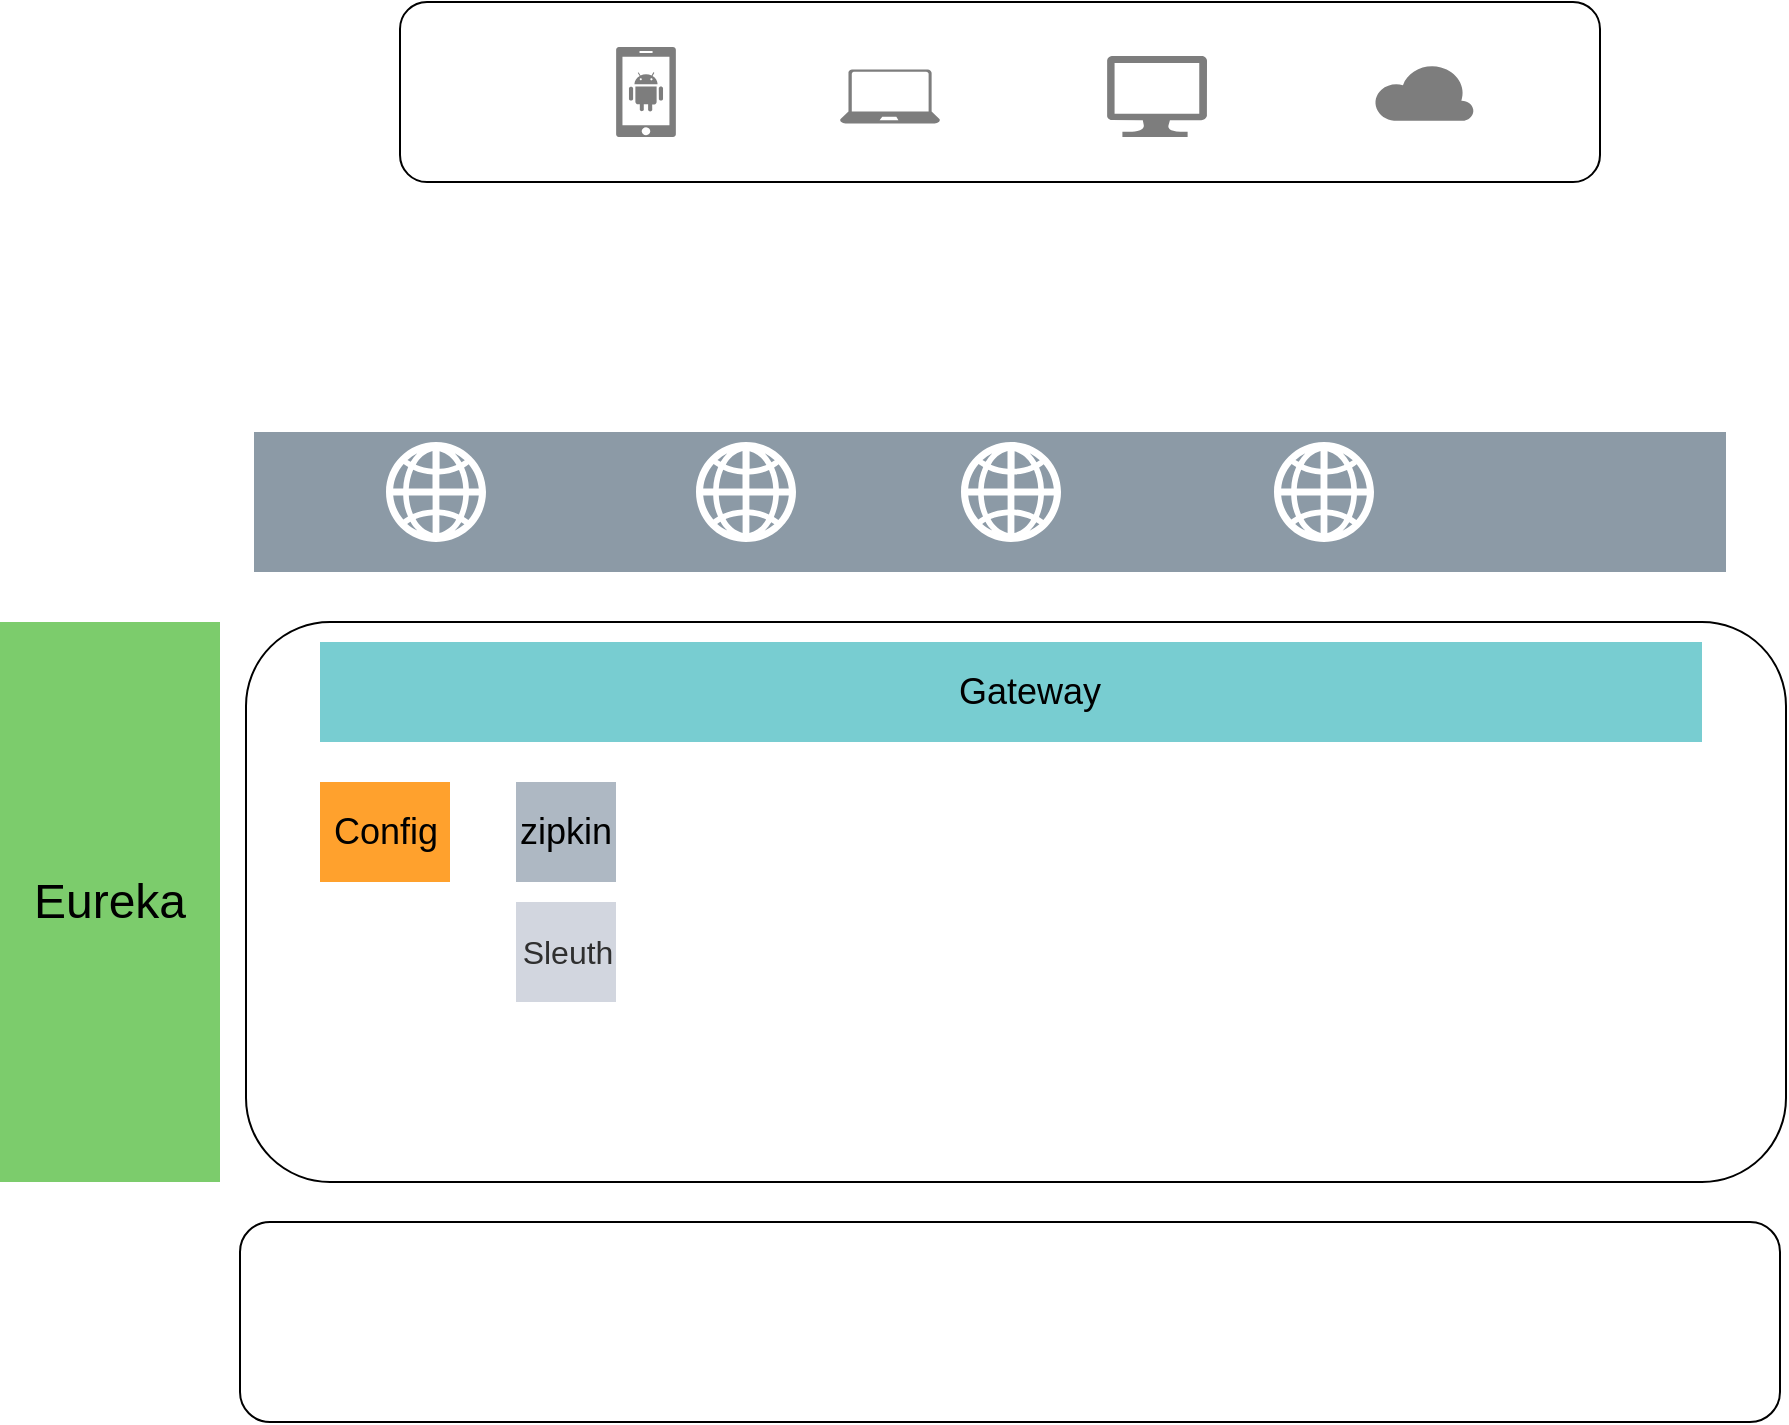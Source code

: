 <mxfile version="11.1.4" type="github"><diagram id="v8tEMBruYqLaCOX4JxVR" name="第 1 页"><mxGraphModel dx="1278" dy="963" grid="1" gridSize="10" guides="1" tooltips="1" connect="1" arrows="1" fold="1" page="0" pageScale="1" pageWidth="827" pageHeight="1169" math="0" shadow="0"><root><mxCell id="0"/><mxCell id="1" parent="0"/><mxCell id="xNqTVcQY3cN-z2WTHs8R-47" value="" style="fillColor=#8C9AA6;strokeColor=none;" vertex="1" parent="1"><mxGeometry x="377" y="205" width="736" height="70" as="geometry"/></mxCell><mxCell id="xNqTVcQY3cN-z2WTHs8R-6" value="" style="rounded=1;whiteSpace=wrap;html=1;" vertex="1" parent="1"><mxGeometry x="373" y="300" width="770" height="280" as="geometry"/></mxCell><mxCell id="xNqTVcQY3cN-z2WTHs8R-21" value="" style="group" vertex="1" connectable="0" parent="1"><mxGeometry x="450" y="-10" width="600" height="90" as="geometry"/></mxCell><mxCell id="xNqTVcQY3cN-z2WTHs8R-19" value="" style="group" vertex="1" connectable="0" parent="xNqTVcQY3cN-z2WTHs8R-21"><mxGeometry width="600" height="90" as="geometry"/></mxCell><mxCell id="xNqTVcQY3cN-z2WTHs8R-5" value="" style="rounded=1;whiteSpace=wrap;html=1;" vertex="1" parent="xNqTVcQY3cN-z2WTHs8R-19"><mxGeometry width="600" height="90" as="geometry"/></mxCell><mxCell id="xNqTVcQY3cN-z2WTHs8R-15" value="" style="pointerEvents=1;shadow=0;dashed=0;html=1;strokeColor=none;labelPosition=center;verticalLabelPosition=bottom;verticalAlign=top;align=center;shape=mxgraph.mscae.enterprise.android_phone;fillColor=#7D7D7D;" vertex="1" parent="xNqTVcQY3cN-z2WTHs8R-19"><mxGeometry x="108" y="22.5" width="30" height="45" as="geometry"/></mxCell><mxCell id="xNqTVcQY3cN-z2WTHs8R-16" value="" style="pointerEvents=1;shadow=0;dashed=0;html=1;strokeColor=none;labelPosition=center;verticalLabelPosition=bottom;verticalAlign=top;align=center;shape=mxgraph.azure.laptop;fillColor=#7D7D7D;" vertex="1" parent="xNqTVcQY3cN-z2WTHs8R-19"><mxGeometry x="220" y="33.75" width="50" height="27" as="geometry"/></mxCell><mxCell id="xNqTVcQY3cN-z2WTHs8R-17" value="" style="pointerEvents=1;shadow=0;dashed=0;html=1;strokeColor=none;labelPosition=center;verticalLabelPosition=bottom;verticalAlign=top;align=center;shape=mxgraph.azure.cloud;fillColor=#7D7D7D;" vertex="1" parent="xNqTVcQY3cN-z2WTHs8R-19"><mxGeometry x="487" y="30.6" width="50" height="28.8" as="geometry"/></mxCell><mxCell id="xNqTVcQY3cN-z2WTHs8R-20" value="" style="pointerEvents=1;shadow=0;dashed=0;html=1;strokeColor=none;labelPosition=center;verticalLabelPosition=bottom;verticalAlign=top;align=center;shape=mxgraph.azure.computer;fillColor=#7D7D7D;" vertex="1" parent="xNqTVcQY3cN-z2WTHs8R-19"><mxGeometry x="353.5" y="27" width="50" height="40.5" as="geometry"/></mxCell><mxCell id="xNqTVcQY3cN-z2WTHs8R-7" value="" style="rounded=1;whiteSpace=wrap;html=1;" vertex="1" parent="1"><mxGeometry x="370" y="600" width="770" height="100" as="geometry"/></mxCell><mxCell id="xNqTVcQY3cN-z2WTHs8R-24" value="" style="fillColor=#7CCC6C;strokeColor=none;" vertex="1" parent="1"><mxGeometry x="250" y="300" width="110" height="280" as="geometry"/></mxCell><mxCell id="xNqTVcQY3cN-z2WTHs8R-25" value="&lt;font style=&quot;font-size: 24px&quot;&gt;Eureka&lt;/font&gt;" style="text;html=1;strokeColor=none;fillColor=none;align=center;verticalAlign=middle;whiteSpace=wrap;rounded=0;" vertex="1" parent="1"><mxGeometry x="285" y="430" width="40" height="20" as="geometry"/></mxCell><mxCell id="xNqTVcQY3cN-z2WTHs8R-29" value="" style="fillColor=#78CDD1;strokeColor=none;" vertex="1" parent="1"><mxGeometry x="410" y="310" width="691" height="50" as="geometry"/></mxCell><mxCell id="xNqTVcQY3cN-z2WTHs8R-30" value="&lt;font style=&quot;font-size: 18px&quot;&gt;Gateway&lt;/font&gt;" style="text;html=1;strokeColor=none;fillColor=none;align=center;verticalAlign=middle;whiteSpace=wrap;rounded=0;" vertex="1" parent="1"><mxGeometry x="745" y="325" width="40" height="20" as="geometry"/></mxCell><mxCell id="xNqTVcQY3cN-z2WTHs8R-33" value="" style="fillColor=#FFA12D;strokeColor=none;" vertex="1" parent="1"><mxGeometry x="410" y="380" width="65" height="50" as="geometry"/></mxCell><mxCell id="xNqTVcQY3cN-z2WTHs8R-34" value="&lt;font style=&quot;font-size: 18px&quot;&gt;Config&lt;/font&gt;" style="text;html=1;strokeColor=none;fillColor=none;align=center;verticalAlign=middle;whiteSpace=wrap;rounded=0;" vertex="1" parent="1"><mxGeometry x="423" y="395" width="40" height="20" as="geometry"/></mxCell><mxCell id="xNqTVcQY3cN-z2WTHs8R-35" value="" style="fillColor=#AEB8C3;strokeColor=none;" vertex="1" parent="1"><mxGeometry x="508" y="380" width="50" height="50" as="geometry"/></mxCell><mxCell id="xNqTVcQY3cN-z2WTHs8R-36" value="&lt;font style=&quot;font-size: 18px&quot;&gt;zipkin&lt;/font&gt;" style="text;html=1;strokeColor=none;fillColor=none;align=center;verticalAlign=middle;whiteSpace=wrap;rounded=0;" vertex="1" parent="1"><mxGeometry x="513" y="395" width="40" height="20" as="geometry"/></mxCell><mxCell id="xNqTVcQY3cN-z2WTHs8R-37" value="" style="fillColor=#D2D6DF;strokeColor=none;" vertex="1" parent="1"><mxGeometry x="508" y="440" width="50" height="50" as="geometry"/></mxCell><mxCell id="xNqTVcQY3cN-z2WTHs8R-38" value="&lt;span style=&quot;color: rgb(47 , 47 , 47) ; font-family: , &amp;#34;sf ui text&amp;#34; , &amp;#34;arial&amp;#34; , &amp;#34;pingfang sc&amp;#34; , &amp;#34;hiragino sans gb&amp;#34; , &amp;#34;microsoft yahei&amp;#34; , &amp;#34;wenquanyi micro hei&amp;#34; , sans-serif ; font-size: 16px ; text-align: left&quot;&gt;Sleuth&lt;/span&gt;" style="text;html=1;strokeColor=none;fillColor=none;align=center;verticalAlign=middle;whiteSpace=wrap;rounded=0;" vertex="1" parent="1"><mxGeometry x="514" y="455" width="40" height="20" as="geometry"/></mxCell><mxCell id="xNqTVcQY3cN-z2WTHs8R-40" value="" style="shadow=0;dashed=0;html=1;strokeColor=none;shape=mxgraph.mscae.enterprise.web;fillColor=#FFFFFF;rounded=1;fontSize=11;fontColor=#FFFFFF;align=center;" vertex="1" parent="1"><mxGeometry x="443" y="210" width="50" height="50" as="geometry"/></mxCell><mxCell id="xNqTVcQY3cN-z2WTHs8R-44" value="" style="shadow=0;dashed=0;html=1;strokeColor=none;shape=mxgraph.mscae.enterprise.web;fillColor=#FFFFFF;rounded=1;fontSize=11;fontColor=#FFFFFF;align=center;" vertex="1" parent="1"><mxGeometry x="730.5" y="210" width="50" height="50" as="geometry"/></mxCell><mxCell id="xNqTVcQY3cN-z2WTHs8R-45" value="" style="shadow=0;dashed=0;html=1;strokeColor=none;shape=mxgraph.mscae.enterprise.web;fillColor=#FFFFFF;rounded=1;fontSize=11;fontColor=#FFFFFF;align=center;" vertex="1" parent="1"><mxGeometry x="598" y="210" width="50" height="50" as="geometry"/></mxCell><mxCell id="xNqTVcQY3cN-z2WTHs8R-46" value="" style="shadow=0;dashed=0;html=1;strokeColor=none;shape=mxgraph.mscae.enterprise.web;fillColor=#FFFFFF;rounded=1;fontSize=11;fontColor=#FFFFFF;align=center;" vertex="1" parent="1"><mxGeometry x="887" y="210" width="50" height="50" as="geometry"/></mxCell></root></mxGraphModel></diagram></mxfile>